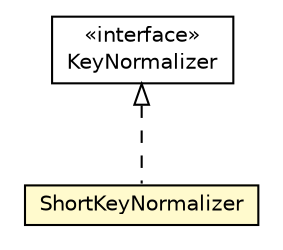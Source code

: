 #!/usr/local/bin/dot
#
# Class diagram 
# Generated by UMLGraph version R5_6-24-gf6e263 (http://www.umlgraph.org/)
#

digraph G {
	edge [fontname="Helvetica",fontsize=10,labelfontname="Helvetica",labelfontsize=10];
	node [fontname="Helvetica",fontsize=10,shape=plaintext];
	nodesep=0.25;
	ranksep=0.5;
	// com.orientechnologies.orient.core.storage.index.nkbtree.normalizers.ShortKeyNormalizer
	c8232294 [label=<<table title="com.orientechnologies.orient.core.storage.index.nkbtree.normalizers.ShortKeyNormalizer" border="0" cellborder="1" cellspacing="0" cellpadding="2" port="p" bgcolor="lemonChiffon" href="./ShortKeyNormalizer.html">
		<tr><td><table border="0" cellspacing="0" cellpadding="1">
<tr><td align="center" balign="center"> ShortKeyNormalizer </td></tr>
		</table></td></tr>
		</table>>, URL="./ShortKeyNormalizer.html", fontname="Helvetica", fontcolor="black", fontsize=10.0];
	// com.orientechnologies.orient.core.storage.index.nkbtree.normalizers.KeyNormalizer
	c8232296 [label=<<table title="com.orientechnologies.orient.core.storage.index.nkbtree.normalizers.KeyNormalizer" border="0" cellborder="1" cellspacing="0" cellpadding="2" port="p" href="./KeyNormalizer.html">
		<tr><td><table border="0" cellspacing="0" cellpadding="1">
<tr><td align="center" balign="center"> &#171;interface&#187; </td></tr>
<tr><td align="center" balign="center"> KeyNormalizer </td></tr>
		</table></td></tr>
		</table>>, URL="./KeyNormalizer.html", fontname="Helvetica", fontcolor="black", fontsize=10.0];
	//com.orientechnologies.orient.core.storage.index.nkbtree.normalizers.ShortKeyNormalizer implements com.orientechnologies.orient.core.storage.index.nkbtree.normalizers.KeyNormalizer
	c8232296:p -> c8232294:p [dir=back,arrowtail=empty,style=dashed];
}

